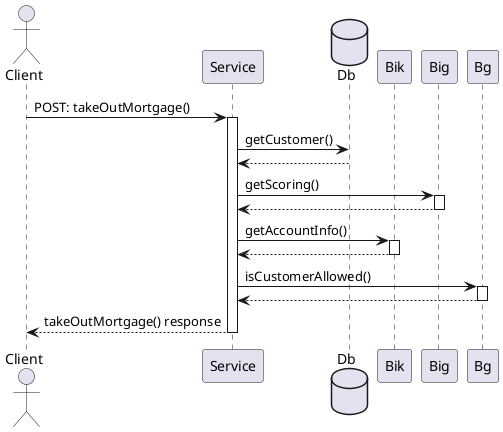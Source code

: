 @startuml
'https://plantuml.com/sequence-diagram

actor Client
participant Service
database Db
participant Bik
participant Big
participant Bg

Client -> Service: POST: takeOutMortgage()
activate Service
Service -> Db: getCustomer()
Db --> Service:

Service -> Big: getScoring()
activate Big
Big --> Service
deactivate Big

Service -> Bik: getAccountInfo()
activate Bik
Bik --> Service
deactivate Bik

Service -> Bg: isCustomerAllowed()
activate Bg
Bg --> Service
deactivate Bg

Client <-- Service: takeOutMortgage() response
deactivate Service


@enduml